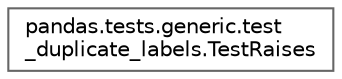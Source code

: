 digraph "Graphical Class Hierarchy"
{
 // LATEX_PDF_SIZE
  bgcolor="transparent";
  edge [fontname=Helvetica,fontsize=10,labelfontname=Helvetica,labelfontsize=10];
  node [fontname=Helvetica,fontsize=10,shape=box,height=0.2,width=0.4];
  rankdir="LR";
  Node0 [id="Node000000",label="pandas.tests.generic.test\l_duplicate_labels.TestRaises",height=0.2,width=0.4,color="grey40", fillcolor="white", style="filled",URL="$d4/d60/classpandas_1_1tests_1_1generic_1_1test__duplicate__labels_1_1TestRaises.html",tooltip=" "];
}
